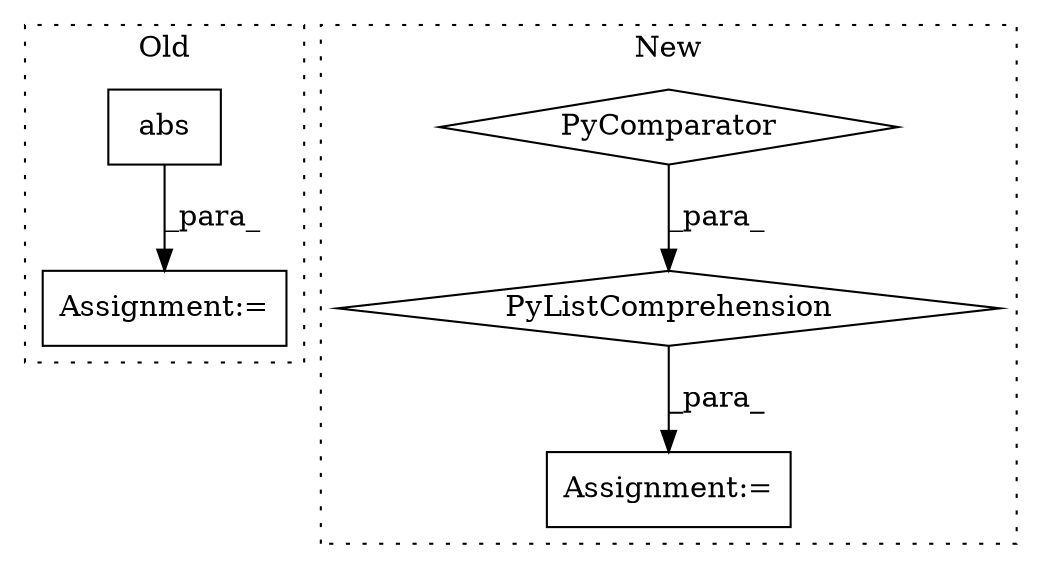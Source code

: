 digraph G {
subgraph cluster0 {
1 [label="abs" a="32" s="2184,2195" l="4,1" shape="box"];
4 [label="Assignment:=" a="7" s="2161" l="1" shape="box"];
label = "Old";
style="dotted";
}
subgraph cluster1 {
2 [label="PyComparator" a="113" s="1968" l="46" shape="diamond"];
3 [label="PyListComprehension" a="109" s="1845" l="177" shape="diamond"];
5 [label="Assignment:=" a="7" s="1821" l="1" shape="box"];
label = "New";
style="dotted";
}
1 -> 4 [label="_para_"];
2 -> 3 [label="_para_"];
3 -> 5 [label="_para_"];
}